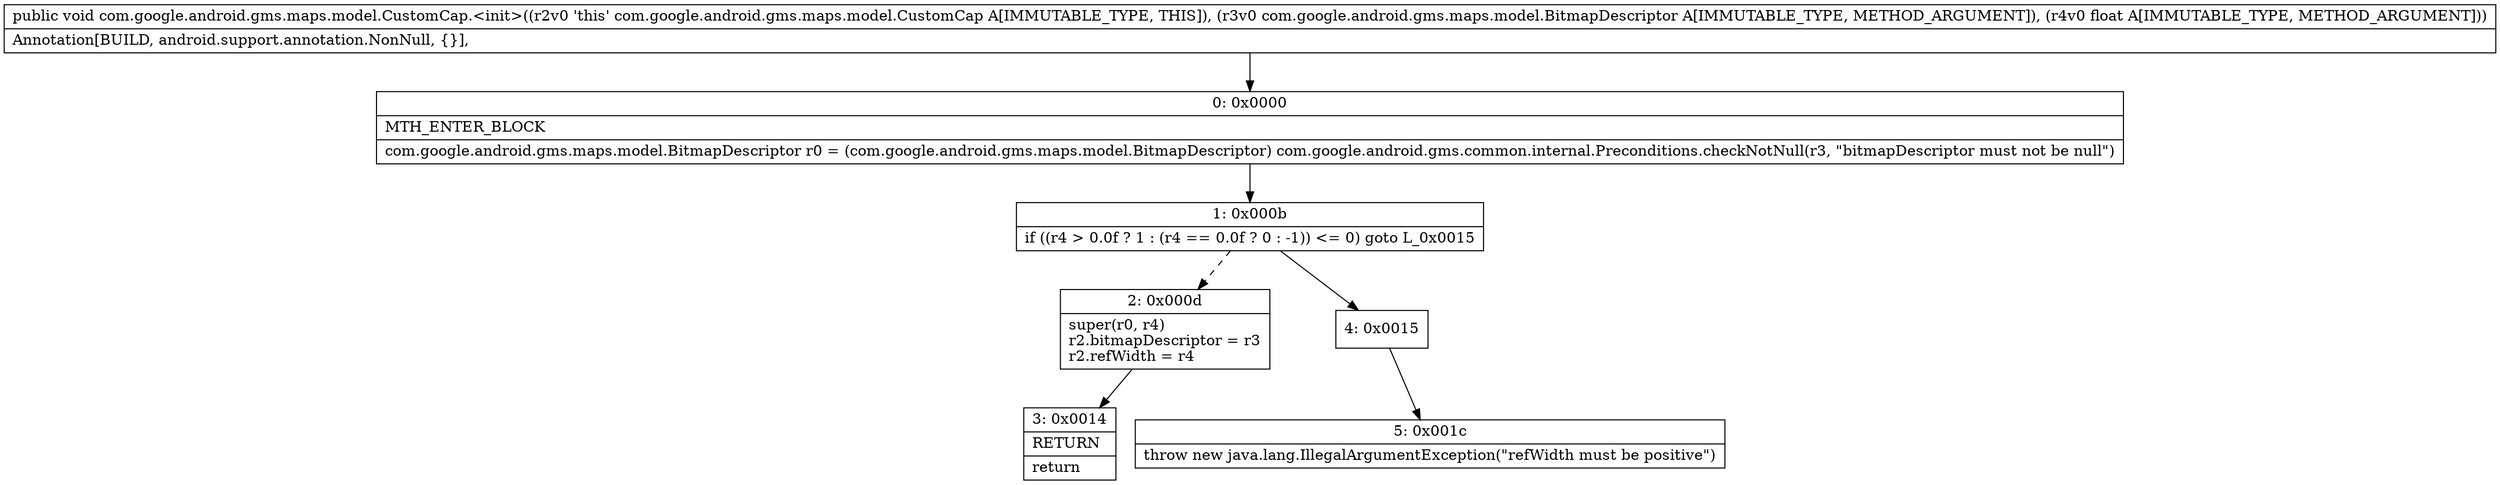 digraph "CFG forcom.google.android.gms.maps.model.CustomCap.\<init\>(Lcom\/google\/android\/gms\/maps\/model\/BitmapDescriptor;F)V" {
Node_0 [shape=record,label="{0\:\ 0x0000|MTH_ENTER_BLOCK\l|com.google.android.gms.maps.model.BitmapDescriptor r0 = (com.google.android.gms.maps.model.BitmapDescriptor) com.google.android.gms.common.internal.Preconditions.checkNotNull(r3, \"bitmapDescriptor must not be null\")\l}"];
Node_1 [shape=record,label="{1\:\ 0x000b|if ((r4 \> 0.0f ? 1 : (r4 == 0.0f ? 0 : \-1)) \<= 0) goto L_0x0015\l}"];
Node_2 [shape=record,label="{2\:\ 0x000d|super(r0, r4)\lr2.bitmapDescriptor = r3\lr2.refWidth = r4\l}"];
Node_3 [shape=record,label="{3\:\ 0x0014|RETURN\l|return\l}"];
Node_4 [shape=record,label="{4\:\ 0x0015}"];
Node_5 [shape=record,label="{5\:\ 0x001c|throw new java.lang.IllegalArgumentException(\"refWidth must be positive\")\l}"];
MethodNode[shape=record,label="{public void com.google.android.gms.maps.model.CustomCap.\<init\>((r2v0 'this' com.google.android.gms.maps.model.CustomCap A[IMMUTABLE_TYPE, THIS]), (r3v0 com.google.android.gms.maps.model.BitmapDescriptor A[IMMUTABLE_TYPE, METHOD_ARGUMENT]), (r4v0 float A[IMMUTABLE_TYPE, METHOD_ARGUMENT]))  | Annotation[BUILD, android.support.annotation.NonNull, \{\}], \l}"];
MethodNode -> Node_0;
Node_0 -> Node_1;
Node_1 -> Node_2[style=dashed];
Node_1 -> Node_4;
Node_2 -> Node_3;
Node_4 -> Node_5;
}


